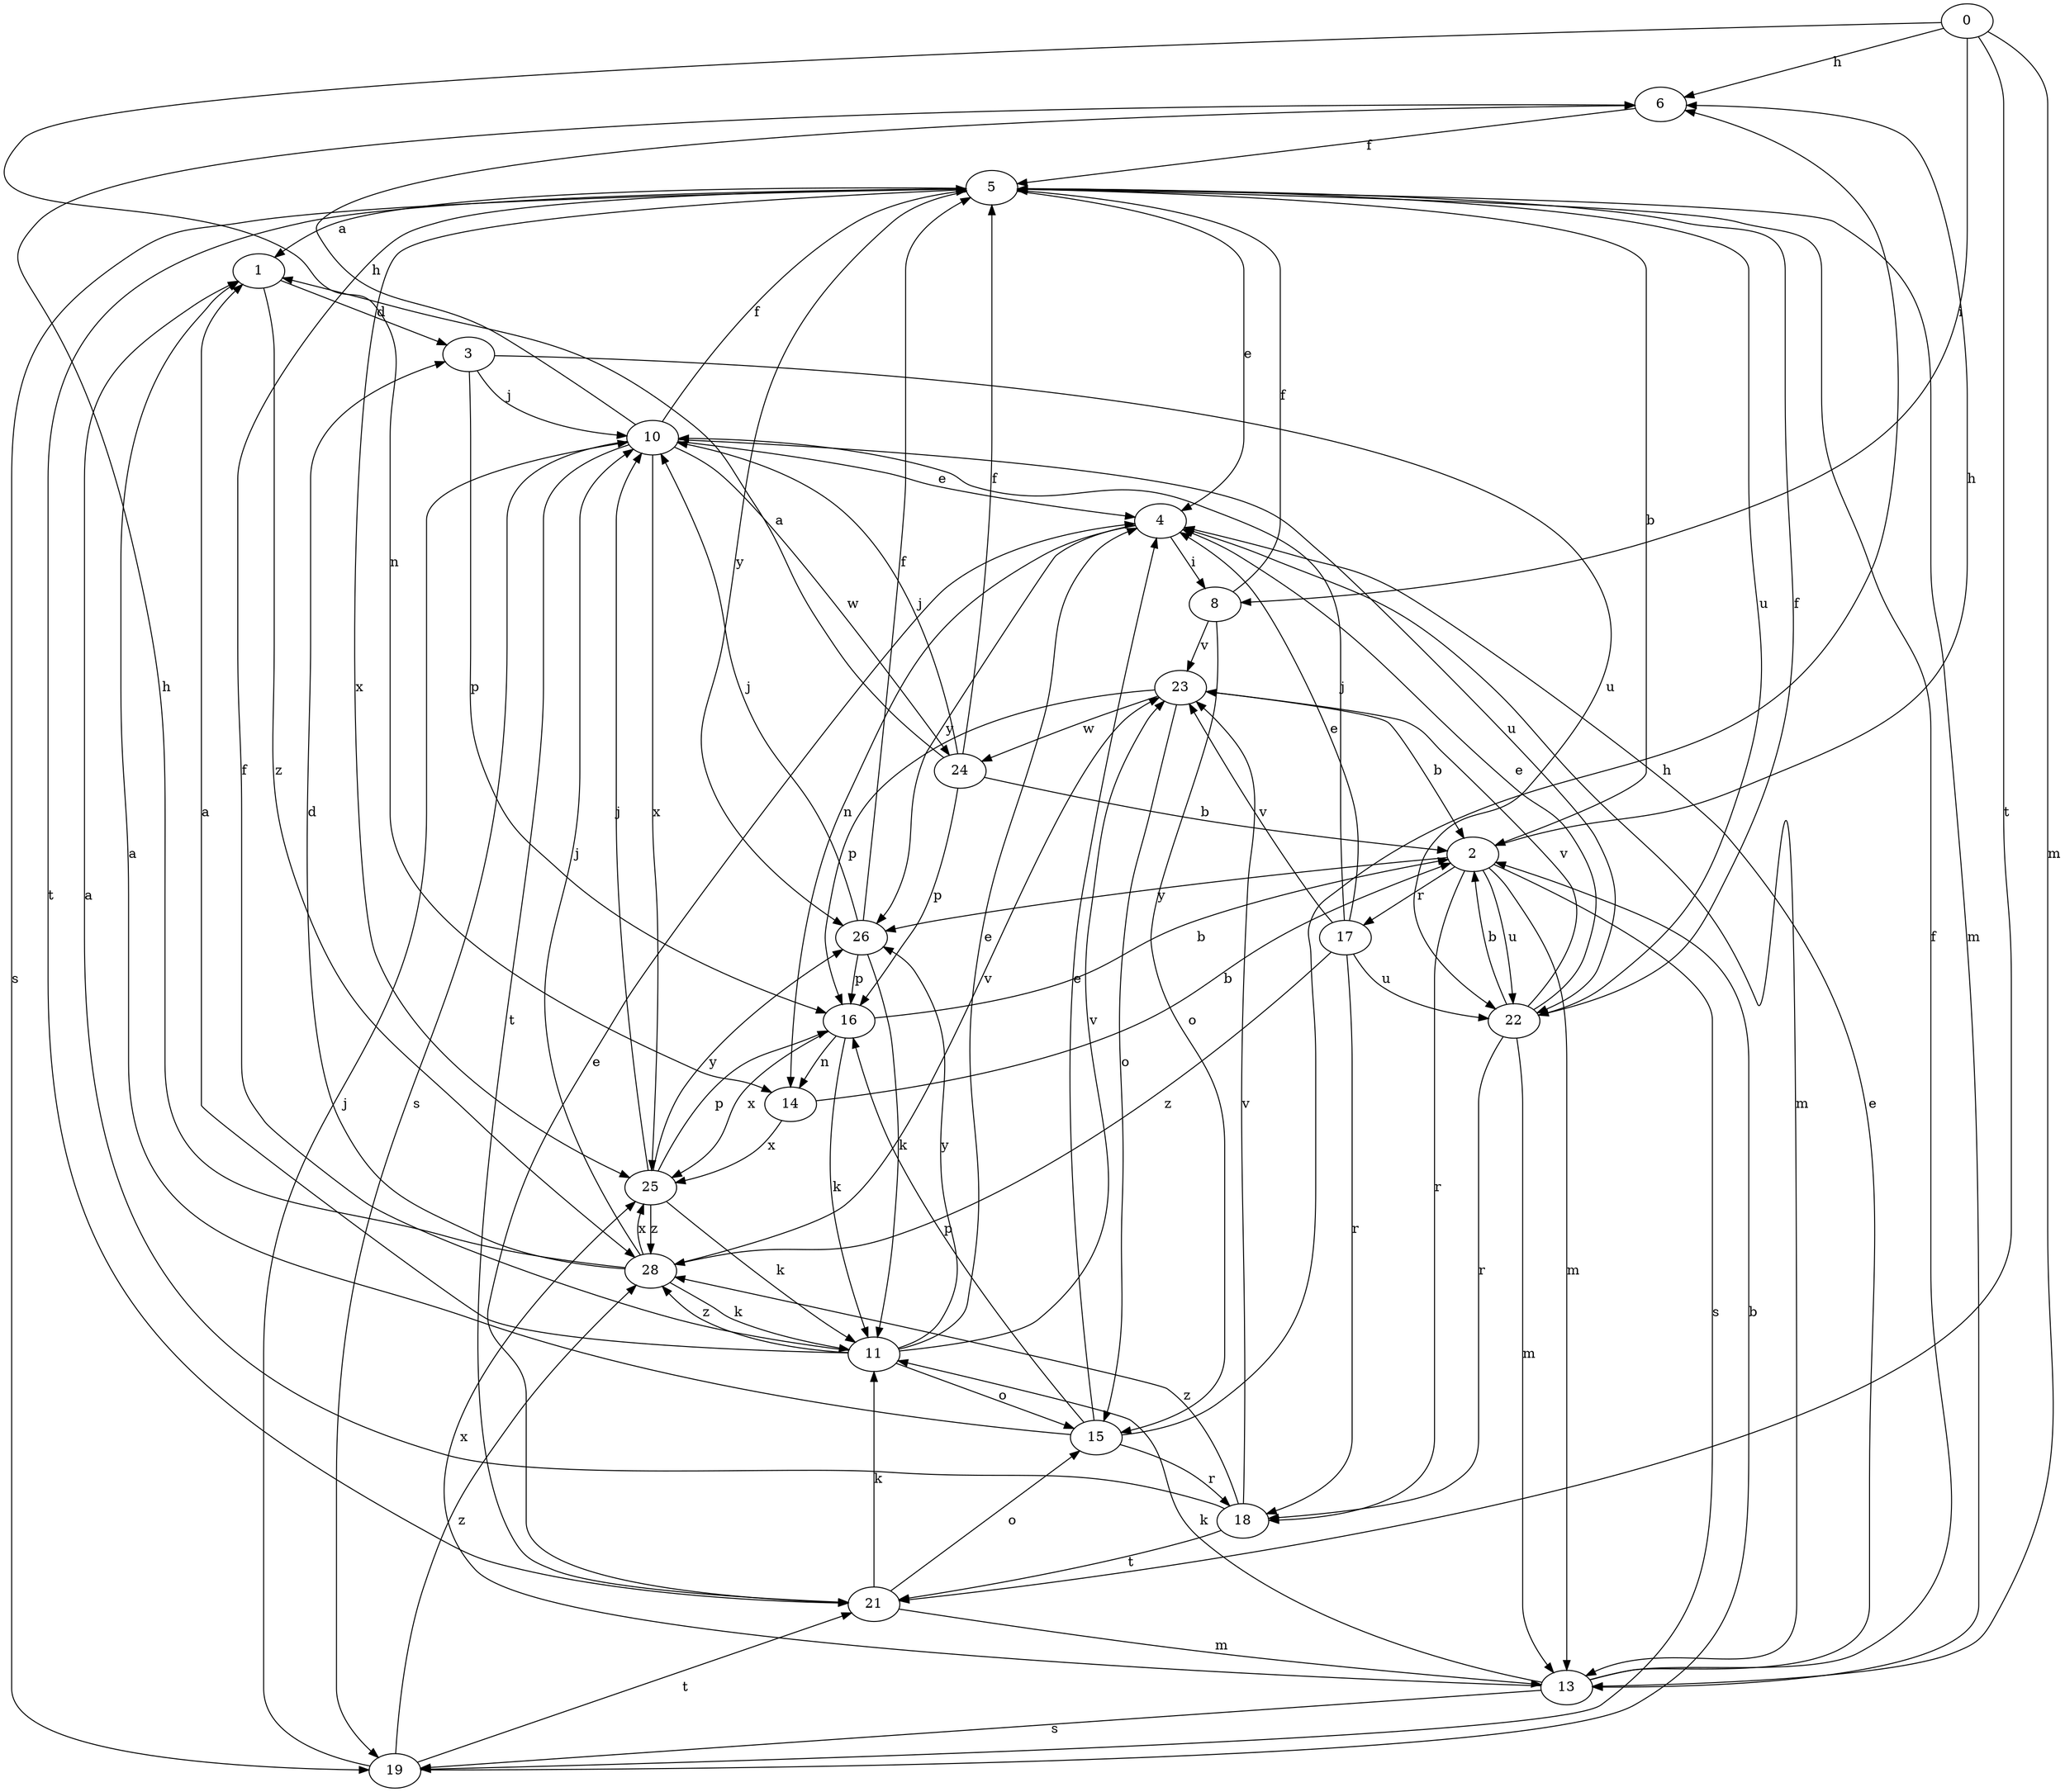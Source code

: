 strict digraph  {
0;
1;
2;
3;
4;
5;
6;
8;
10;
11;
13;
14;
15;
16;
17;
18;
19;
21;
22;
23;
24;
25;
26;
28;
0 -> 6  [label=h];
0 -> 8  [label=i];
0 -> 13  [label=m];
0 -> 14  [label=n];
0 -> 21  [label=t];
1 -> 3  [label=d];
1 -> 28  [label=z];
2 -> 6  [label=h];
2 -> 13  [label=m];
2 -> 17  [label=r];
2 -> 18  [label=r];
2 -> 19  [label=s];
2 -> 22  [label=u];
2 -> 26  [label=y];
3 -> 10  [label=j];
3 -> 16  [label=p];
3 -> 22  [label=u];
4 -> 8  [label=i];
4 -> 13  [label=m];
4 -> 14  [label=n];
4 -> 26  [label=y];
5 -> 1  [label=a];
5 -> 2  [label=b];
5 -> 4  [label=e];
5 -> 13  [label=m];
5 -> 19  [label=s];
5 -> 21  [label=t];
5 -> 22  [label=u];
5 -> 25  [label=x];
5 -> 26  [label=y];
6 -> 5  [label=f];
8 -> 5  [label=f];
8 -> 15  [label=o];
8 -> 23  [label=v];
10 -> 4  [label=e];
10 -> 5  [label=f];
10 -> 6  [label=h];
10 -> 19  [label=s];
10 -> 21  [label=t];
10 -> 22  [label=u];
10 -> 24  [label=w];
10 -> 25  [label=x];
11 -> 1  [label=a];
11 -> 4  [label=e];
11 -> 5  [label=f];
11 -> 15  [label=o];
11 -> 23  [label=v];
11 -> 26  [label=y];
11 -> 28  [label=z];
13 -> 4  [label=e];
13 -> 5  [label=f];
13 -> 11  [label=k];
13 -> 19  [label=s];
13 -> 25  [label=x];
14 -> 2  [label=b];
14 -> 25  [label=x];
15 -> 1  [label=a];
15 -> 4  [label=e];
15 -> 6  [label=h];
15 -> 16  [label=p];
15 -> 18  [label=r];
16 -> 2  [label=b];
16 -> 11  [label=k];
16 -> 14  [label=n];
16 -> 25  [label=x];
17 -> 4  [label=e];
17 -> 10  [label=j];
17 -> 18  [label=r];
17 -> 22  [label=u];
17 -> 23  [label=v];
17 -> 28  [label=z];
18 -> 1  [label=a];
18 -> 21  [label=t];
18 -> 23  [label=v];
18 -> 28  [label=z];
19 -> 2  [label=b];
19 -> 10  [label=j];
19 -> 21  [label=t];
19 -> 28  [label=z];
21 -> 4  [label=e];
21 -> 11  [label=k];
21 -> 13  [label=m];
21 -> 15  [label=o];
22 -> 2  [label=b];
22 -> 4  [label=e];
22 -> 5  [label=f];
22 -> 13  [label=m];
22 -> 18  [label=r];
22 -> 23  [label=v];
23 -> 2  [label=b];
23 -> 15  [label=o];
23 -> 16  [label=p];
23 -> 24  [label=w];
24 -> 1  [label=a];
24 -> 2  [label=b];
24 -> 5  [label=f];
24 -> 10  [label=j];
24 -> 16  [label=p];
25 -> 10  [label=j];
25 -> 11  [label=k];
25 -> 16  [label=p];
25 -> 26  [label=y];
25 -> 28  [label=z];
26 -> 5  [label=f];
26 -> 10  [label=j];
26 -> 11  [label=k];
26 -> 16  [label=p];
28 -> 3  [label=d];
28 -> 6  [label=h];
28 -> 10  [label=j];
28 -> 11  [label=k];
28 -> 23  [label=v];
28 -> 25  [label=x];
}
